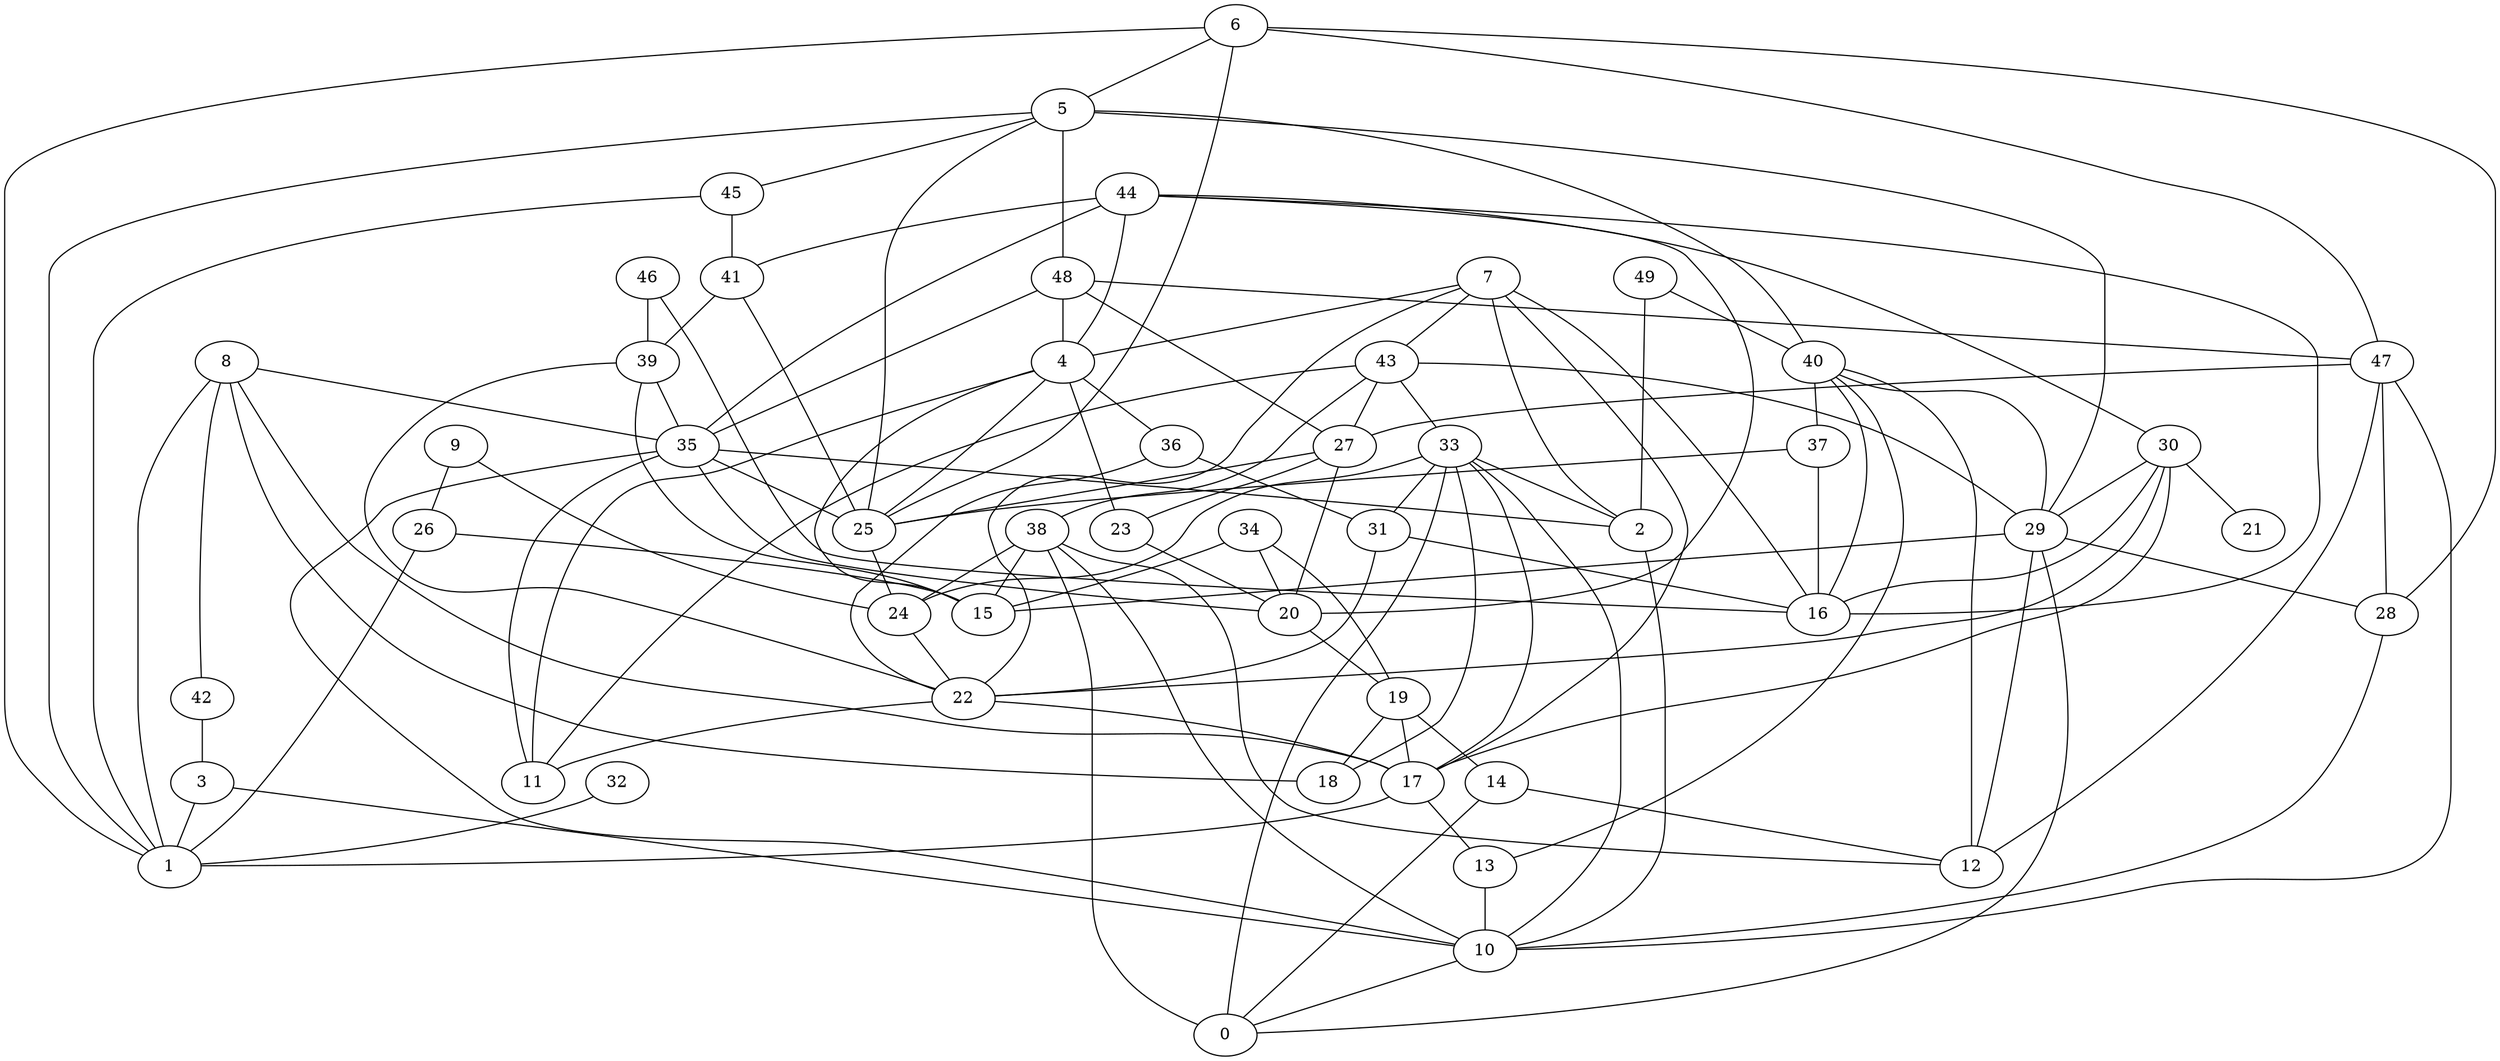 digraph GG_graph {

subgraph G_graph {
edge [color = black]
"37" -> "25" [dir = none]
"33" -> "0" [dir = none]
"33" -> "31" [dir = none]
"33" -> "2" [dir = none]
"36" -> "31" [dir = none]
"9" -> "24" [dir = none]
"9" -> "26" [dir = none]
"8" -> "42" [dir = none]
"8" -> "18" [dir = none]
"8" -> "35" [dir = none]
"32" -> "1" [dir = none]
"26" -> "15" [dir = none]
"5" -> "48" [dir = none]
"5" -> "25" [dir = none]
"5" -> "40" [dir = none]
"20" -> "19" [dir = none]
"17" -> "1" [dir = none]
"40" -> "29" [dir = none]
"29" -> "12" [dir = none]
"29" -> "15" [dir = none]
"13" -> "10" [dir = none]
"49" -> "40" [dir = none]
"27" -> "25" [dir = none]
"35" -> "11" [dir = none]
"35" -> "10" [dir = none]
"35" -> "2" [dir = none]
"46" -> "16" [dir = none]
"7" -> "22" [dir = none]
"47" -> "27" [dir = none]
"44" -> "20" [dir = none]
"44" -> "41" [dir = none]
"44" -> "35" [dir = none]
"44" -> "30" [dir = none]
"3" -> "10" [dir = none]
"30" -> "21" [dir = none]
"30" -> "22" [dir = none]
"30" -> "29" [dir = none]
"30" -> "16" [dir = none]
"45" -> "41" [dir = none]
"6" -> "28" [dir = none]
"6" -> "1" [dir = none]
"6" -> "25" [dir = none]
"43" -> "38" [dir = none]
"43" -> "11" [dir = none]
"4" -> "23" [dir = none]
"4" -> "25" [dir = none]
"39" -> "22" [dir = none]
"14" -> "0" [dir = none]
"34" -> "19" [dir = none]
"38" -> "15" [dir = none]
"41" -> "39" [dir = none]
"23" -> "20" [dir = none]
"48" -> "4" [dir = none]
"38" -> "10" [dir = none]
"40" -> "16" [dir = none]
"30" -> "17" [dir = none]
"17" -> "13" [dir = none]
"48" -> "27" [dir = none]
"10" -> "0" [dir = none]
"36" -> "22" [dir = none]
"27" -> "20" [dir = none]
"49" -> "2" [dir = none]
"34" -> "20" [dir = none]
"42" -> "3" [dir = none]
"46" -> "39" [dir = none]
"19" -> "17" [dir = none]
"44" -> "16" [dir = none]
"29" -> "0" [dir = none]
"7" -> "4" [dir = none]
"2" -> "10" [dir = none]
"7" -> "43" [dir = none]
"29" -> "28" [dir = none]
"40" -> "12" [dir = none]
"47" -> "12" [dir = none]
"31" -> "16" [dir = none]
"22" -> "17" [dir = none]
"14" -> "12" [dir = none]
"19" -> "14" [dir = none]
"7" -> "16" [dir = none]
"4" -> "36" [dir = none]
"33" -> "18" [dir = none]
"35" -> "20" [dir = none]
"40" -> "37" [dir = none]
"41" -> "25" [dir = none]
"5" -> "1" [dir = none]
"8" -> "17" [dir = none]
"27" -> "23" [dir = none]
"24" -> "22" [dir = none]
"7" -> "17" [dir = none]
"35" -> "25" [dir = none]
"33" -> "17" [dir = none]
"39" -> "15" [dir = none]
"31" -> "22" [dir = none]
"43" -> "29" [dir = none]
"5" -> "29" [dir = none]
"6" -> "5" [dir = none]
"3" -> "1" [dir = none]
"38" -> "24" [dir = none]
"38" -> "0" [dir = none]
"44" -> "4" [dir = none]
"4" -> "15" [dir = none]
"47" -> "10" [dir = none]
"19" -> "18" [dir = none]
"45" -> "1" [dir = none]
"33" -> "10" [dir = none]
"38" -> "12" [dir = none]
"47" -> "28" [dir = none]
"33" -> "24" [dir = none]
"25" -> "24" [dir = none]
"37" -> "16" [dir = none]
"26" -> "1" [dir = none]
"48" -> "35" [dir = none]
"34" -> "15" [dir = none]
"7" -> "2" [dir = none]
"39" -> "35" [dir = none]
"8" -> "1" [dir = none]
"4" -> "11" [dir = none]
"48" -> "47" [dir = none]
"40" -> "13" [dir = none]
"43" -> "33" [dir = none]
"28" -> "10" [dir = none]
"6" -> "47" [dir = none]
"43" -> "27" [dir = none]
"22" -> "11" [dir = none]
"5" -> "45" [dir = none]
}

}
